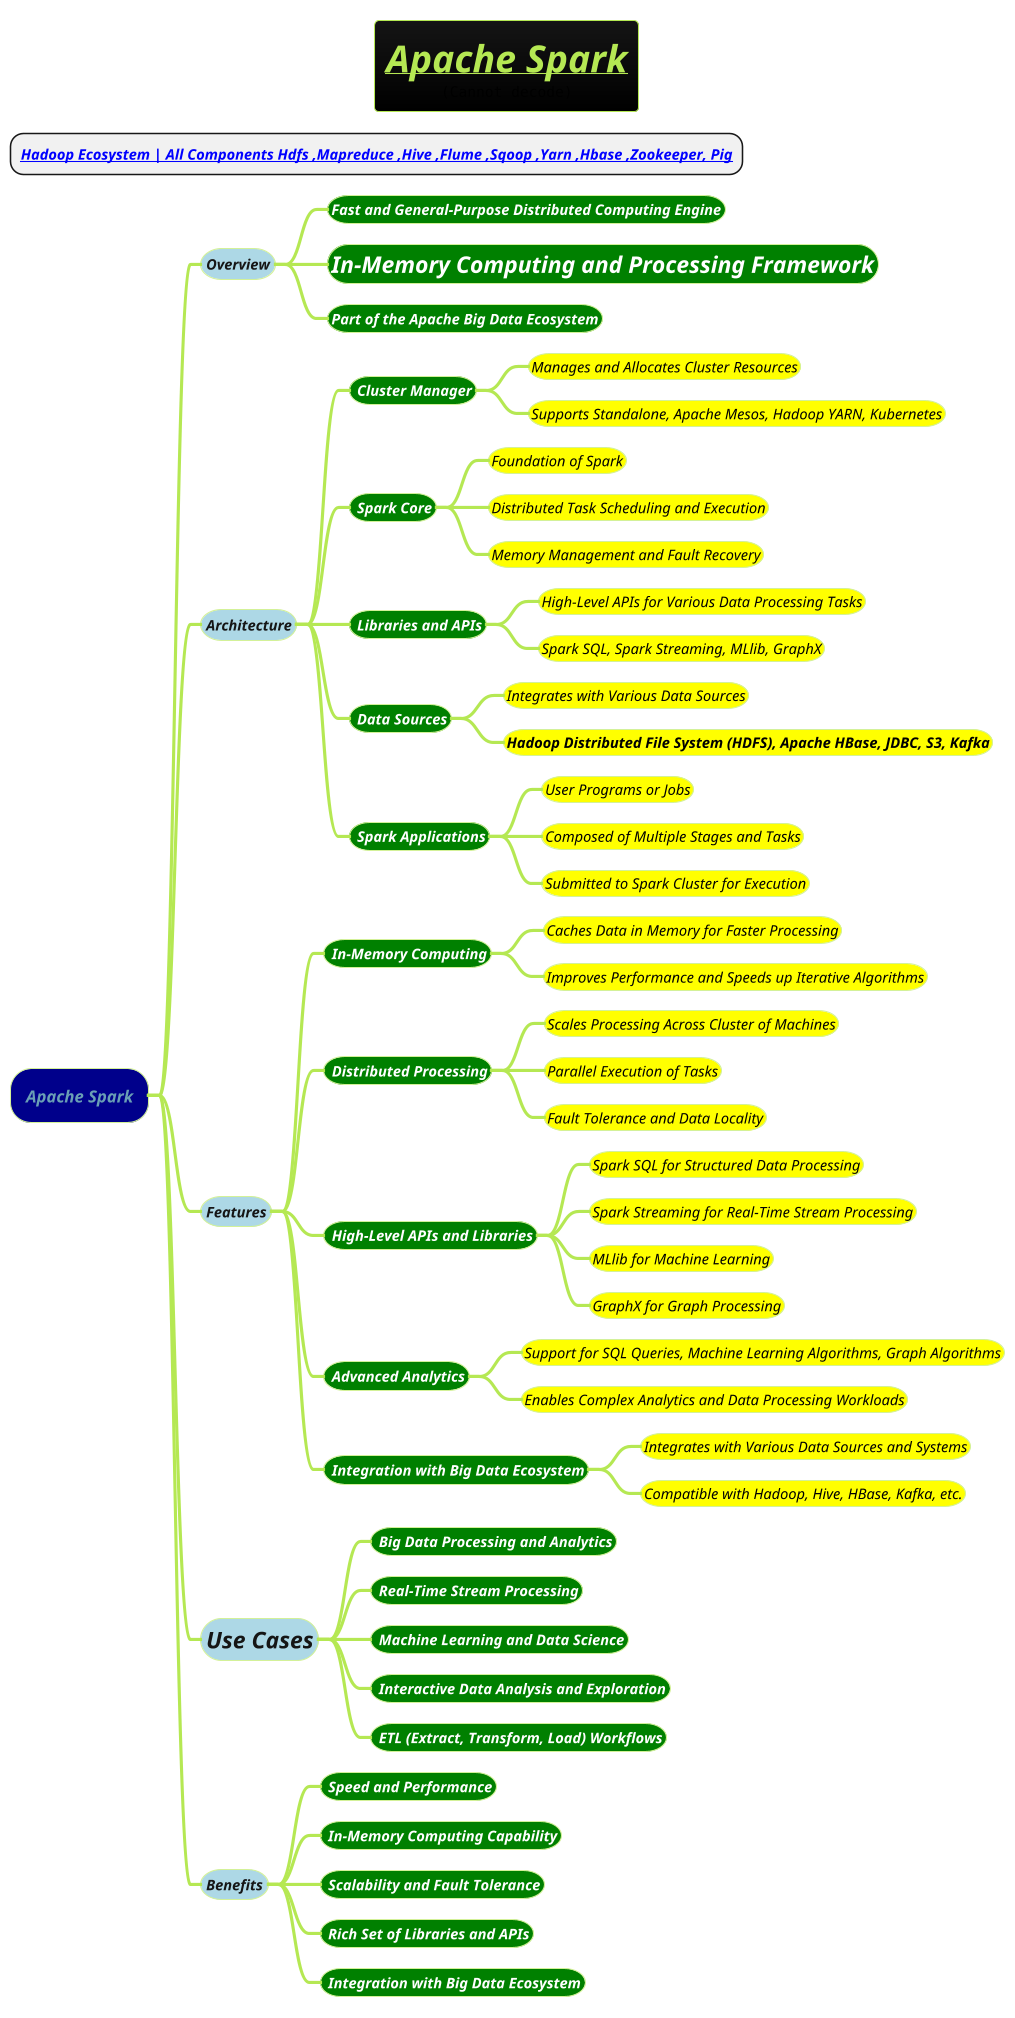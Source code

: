 @startmindmap
title =<b><i><u>Apache Spark\n<img:images/img.png{scale=.65}>
* <i><color #blac><size:14><size:14><i><b>[[https://www.youtube.com/watch?v=8r7kHT4K1pA&list=PLxCzCOWd7aiHUUi6ZlansKbDw_cXut0El&index=5&ab_channel=GateSmashers Hadoop Ecosystem | All Components Hdfs ,Mapreduce ,Hive ,Flume ,Sqoop ,Yarn ,Hbase ,Zookeeper, Pig]]
!theme hacker

*[#darkblue] <i>Apache Spark
**[#lightblue] <i><color #blac><size:14>Overview
***[#green] <b><i><color #white><size:14>Fast and General-Purpose Distributed Computing Engine
***[#green] <b><i><color #white><size:22>In-Memory Computing and Processing Framework
***[#green] <b><i><color #white><size:14>Part of the Apache Big Data Ecosystem

**[#lightblue] <i><color #blac><size:14>Architecture
***[#green] <b><i><color #white><size:14> Cluster Manager
****[#yellow] <color #black><i><size:14>Manages and Allocates Cluster Resources
****[#yellow] <color #black><i><size:14>Supports Standalone, Apache Mesos, Hadoop YARN, Kubernetes
***[#green] <b><i><color #white><size:14> Spark Core
****[#yellow] <color #black><i><size:14>Foundation of Spark
****[#yellow] <color #black><i><size:14>Distributed Task Scheduling and Execution
****[#yellow] <color #black><i><size:14>Memory Management and Fault Recovery
***[#green] <b><i><color #white><size:14> Libraries and APIs
****[#yellow] <color #black><i><size:14>High-Level APIs for Various Data Processing Tasks
****[#yellow] <color #black><i><size:14>Spark SQL, Spark Streaming, MLlib, GraphX
***[#green] <b><i><color #white><size:14> Data Sources
****[#yellow] <color #black><i><size:14>Integrates with Various Data Sources
****[#yellow] <color #black><i><size:14>**Hadoop Distributed File System (HDFS), Apache HBase, JDBC, S3, Kafka**
***[#green] <b><i><color #white><size:14> Spark Applications
****[#yellow] <color #black><i><size:14>User Programs or Jobs
****[#yellow] <color #black><i><size:14>Composed of Multiple Stages and Tasks
****[#yellow] <color #black><i><size:14>Submitted to Spark Cluster for Execution

**[#lightblue] <i><color #blac><size:14>Features
***[#green] <b><i><color #white><size:14> In-Memory Computing
****[#yellow] <color #black><i><size:14>Caches Data in Memory for Faster Processing
****[#yellow] <color #black><i><size:14>Improves Performance and Speeds up Iterative Algorithms
***[#green] <b><i><color #white><size:14> Distributed Processing
****[#yellow] <color #black><i><size:14>Scales Processing Across Cluster of Machines
****[#yellow] <color #black><i><size:14>Parallel Execution of Tasks
****[#yellow] <color #black><i><size:14>Fault Tolerance and Data Locality
***[#green] <b><i><color #white><size:14> High-Level APIs and Libraries
****[#yellow] <color #black><i><size:14>Spark SQL for Structured Data Processing
****[#yellow] <color #black><i><size:14>Spark Streaming for Real-Time Stream Processing
****[#yellow] <color #black><i><size:14>MLlib for Machine Learning
****[#yellow] <color #black><i><size:14>GraphX for Graph Processing
***[#green] <b><i><color #white><size:14> Advanced Analytics
****[#yellow] <color #black><i><size:14>Support for SQL Queries, Machine Learning Algorithms, Graph Algorithms
****[#yellow] <color #black><i><size:14>Enables Complex Analytics and Data Processing Workloads
***[#green] <b><i><color #white><size:14> Integration with Big Data Ecosystem
****[#yellow] <color #black><i><size:14>Integrates with Various Data Sources and Systems
****[#yellow] <color #black><i><size:14>Compatible with Hadoop, Hive, HBase, Kafka, etc.

**[#lightblue] <i><color #blac><size:22>Use Cases
***[#green] <b><i><color #white><size:14> Big Data Processing and Analytics
***[#green] <b><i><color #white><size:14> Real-Time Stream Processing
***[#green] <b><i><color #white><size:14> Machine Learning and Data Science
***[#green] <b><i><color #white><size:14> Interactive Data Analysis and Exploration
***[#green] <b><i><color #white><size:14> ETL (Extract, Transform, Load) Workflows

**[#lightblue] <i><color #blac><size:14>Benefits
***[#green] <b><i><color #white><size:14> Speed and Performance
***[#green] <b><i><color #white><size:14> In-Memory Computing Capability
***[#green] <b><i><color #white><size:14> Scalability and Fault Tolerance
***[#green] <b><i><color #white><size:14> Rich Set of Libraries and APIs
***[#green] <b><i><color #white><size:14> Integration with Big Data Ecosystem

@endmindmap
